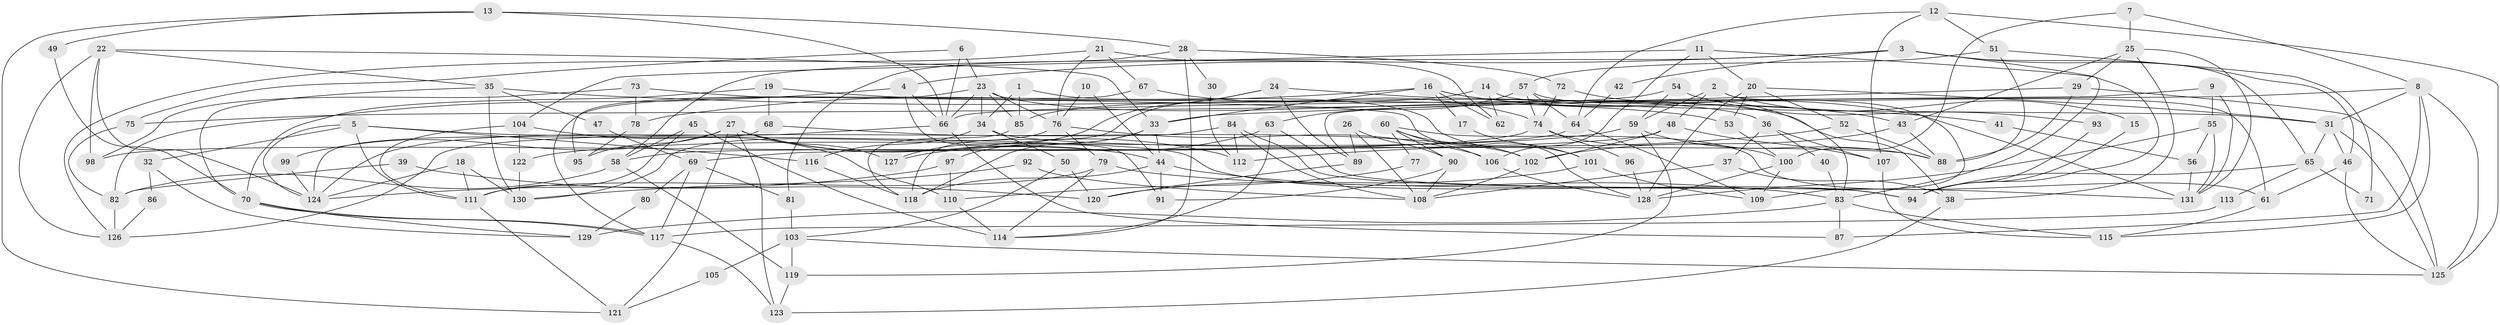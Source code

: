 // Generated by graph-tools (version 1.1) at 2025/36/03/09/25 02:36:26]
// undirected, 131 vertices, 262 edges
graph export_dot {
graph [start="1"]
  node [color=gray90,style=filled];
  1;
  2;
  3;
  4;
  5;
  6;
  7;
  8;
  9;
  10;
  11;
  12;
  13;
  14;
  15;
  16;
  17;
  18;
  19;
  20;
  21;
  22;
  23;
  24;
  25;
  26;
  27;
  28;
  29;
  30;
  31;
  32;
  33;
  34;
  35;
  36;
  37;
  38;
  39;
  40;
  41;
  42;
  43;
  44;
  45;
  46;
  47;
  48;
  49;
  50;
  51;
  52;
  53;
  54;
  55;
  56;
  57;
  58;
  59;
  60;
  61;
  62;
  63;
  64;
  65;
  66;
  67;
  68;
  69;
  70;
  71;
  72;
  73;
  74;
  75;
  76;
  77;
  78;
  79;
  80;
  81;
  82;
  83;
  84;
  85;
  86;
  87;
  88;
  89;
  90;
  91;
  92;
  93;
  94;
  95;
  96;
  97;
  98;
  99;
  100;
  101;
  102;
  103;
  104;
  105;
  106;
  107;
  108;
  109;
  110;
  111;
  112;
  113;
  114;
  115;
  116;
  117;
  118;
  119;
  120;
  121;
  122;
  123;
  124;
  125;
  126;
  127;
  128;
  129;
  130;
  131;
  1 -- 101;
  1 -- 34;
  1 -- 85;
  2 -- 59;
  2 -- 61;
  2 -- 15;
  2 -- 48;
  3 -- 83;
  3 -- 46;
  3 -- 4;
  3 -- 42;
  3 -- 58;
  3 -- 65;
  4 -- 66;
  4 -- 82;
  4 -- 91;
  5 -- 94;
  5 -- 124;
  5 -- 32;
  5 -- 111;
  5 -- 116;
  6 -- 66;
  6 -- 23;
  6 -- 75;
  7 -- 25;
  7 -- 100;
  7 -- 8;
  8 -- 125;
  8 -- 31;
  8 -- 66;
  8 -- 87;
  8 -- 115;
  9 -- 55;
  9 -- 131;
  9 -- 89;
  10 -- 44;
  10 -- 76;
  11 -- 20;
  11 -- 104;
  11 -- 94;
  11 -- 106;
  12 -- 107;
  12 -- 125;
  12 -- 51;
  12 -- 64;
  13 -- 28;
  13 -- 66;
  13 -- 49;
  13 -- 121;
  14 -- 31;
  14 -- 85;
  14 -- 62;
  15 -- 94;
  16 -- 43;
  16 -- 33;
  16 -- 17;
  16 -- 62;
  16 -- 78;
  16 -- 131;
  17 -- 101;
  18 -- 124;
  18 -- 111;
  18 -- 130;
  19 -- 68;
  19 -- 70;
  19 -- 53;
  20 -- 31;
  20 -- 53;
  20 -- 52;
  20 -- 128;
  21 -- 76;
  21 -- 62;
  21 -- 67;
  21 -- 126;
  22 -- 124;
  22 -- 126;
  22 -- 33;
  22 -- 35;
  22 -- 98;
  23 -- 85;
  23 -- 38;
  23 -- 34;
  23 -- 66;
  23 -- 76;
  23 -- 95;
  24 -- 118;
  24 -- 127;
  24 -- 36;
  24 -- 89;
  25 -- 43;
  25 -- 29;
  25 -- 38;
  25 -- 131;
  26 -- 89;
  26 -- 90;
  26 -- 108;
  27 -- 112;
  27 -- 121;
  27 -- 44;
  27 -- 95;
  27 -- 99;
  27 -- 123;
  27 -- 127;
  28 -- 114;
  28 -- 72;
  28 -- 30;
  28 -- 81;
  29 -- 125;
  29 -- 33;
  29 -- 88;
  30 -- 112;
  31 -- 65;
  31 -- 46;
  31 -- 125;
  32 -- 129;
  32 -- 86;
  33 -- 44;
  33 -- 97;
  33 -- 118;
  34 -- 116;
  34 -- 50;
  34 -- 88;
  35 -- 130;
  35 -- 41;
  35 -- 47;
  35 -- 70;
  36 -- 37;
  36 -- 40;
  36 -- 107;
  37 -- 38;
  37 -- 108;
  38 -- 123;
  39 -- 120;
  39 -- 82;
  40 -- 83;
  41 -- 56;
  42 -- 64;
  43 -- 102;
  43 -- 88;
  44 -- 83;
  44 -- 91;
  44 -- 118;
  45 -- 58;
  45 -- 111;
  45 -- 114;
  46 -- 61;
  46 -- 125;
  47 -- 69;
  48 -- 58;
  48 -- 102;
  48 -- 107;
  49 -- 70;
  50 -- 103;
  50 -- 120;
  51 -- 88;
  51 -- 57;
  51 -- 71;
  52 -- 88;
  52 -- 112;
  53 -- 100;
  54 -- 59;
  54 -- 75;
  54 -- 93;
  55 -- 131;
  55 -- 128;
  55 -- 56;
  56 -- 131;
  57 -- 64;
  57 -- 63;
  57 -- 74;
  57 -- 109;
  58 -- 82;
  58 -- 119;
  59 -- 119;
  59 -- 88;
  59 -- 122;
  60 -- 102;
  60 -- 106;
  60 -- 61;
  60 -- 77;
  60 -- 90;
  61 -- 115;
  63 -- 114;
  63 -- 94;
  63 -- 127;
  64 -- 69;
  64 -- 109;
  65 -- 94;
  65 -- 71;
  65 -- 113;
  66 -- 87;
  66 -- 124;
  67 -- 74;
  67 -- 117;
  68 -- 102;
  68 -- 124;
  69 -- 117;
  69 -- 81;
  69 -- 80;
  70 -- 117;
  70 -- 117;
  70 -- 129;
  72 -- 83;
  72 -- 74;
  73 -- 78;
  73 -- 128;
  73 -- 98;
  74 -- 98;
  74 -- 96;
  74 -- 100;
  75 -- 82;
  76 -- 106;
  76 -- 79;
  76 -- 130;
  77 -- 110;
  78 -- 95;
  79 -- 131;
  79 -- 111;
  79 -- 114;
  80 -- 129;
  81 -- 103;
  82 -- 126;
  83 -- 87;
  83 -- 115;
  83 -- 129;
  84 -- 108;
  84 -- 94;
  84 -- 112;
  84 -- 126;
  85 -- 118;
  86 -- 126;
  89 -- 120;
  90 -- 91;
  90 -- 108;
  92 -- 108;
  92 -- 130;
  93 -- 94;
  96 -- 128;
  97 -- 110;
  97 -- 124;
  99 -- 124;
  100 -- 109;
  100 -- 128;
  101 -- 109;
  101 -- 120;
  102 -- 108;
  103 -- 119;
  103 -- 125;
  103 -- 105;
  104 -- 122;
  104 -- 111;
  104 -- 110;
  105 -- 121;
  106 -- 128;
  107 -- 115;
  110 -- 114;
  111 -- 121;
  113 -- 117;
  116 -- 118;
  117 -- 123;
  119 -- 123;
  122 -- 130;
}
